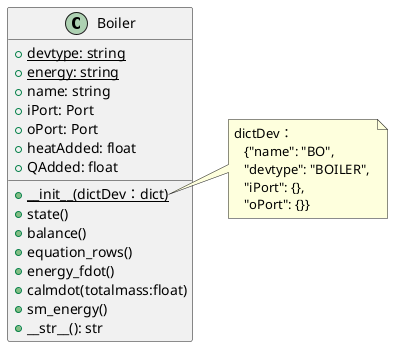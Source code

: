 @startuml
class Boiler{
    + {static} devtype: string 
    + {static} energy: string
    + name: string 
    + iPort: Port
    + oPort: Port
    + heatAdded: float  
    + QAdded: float 
    + {static} __init__(dictDev：dict)
    + state()
    + balance()
    + equation_rows()
    + energy_fdot()
    + calmdot(totalmass:float)
    + sm_energy()
    +__str__(): str
}
note right of Boiler::__init__
  dictDev： 
     {"name": "BO",
     "devtype": "BOILER", 
     "iPort": {},
     "oPort": {}}
end note

@enduml